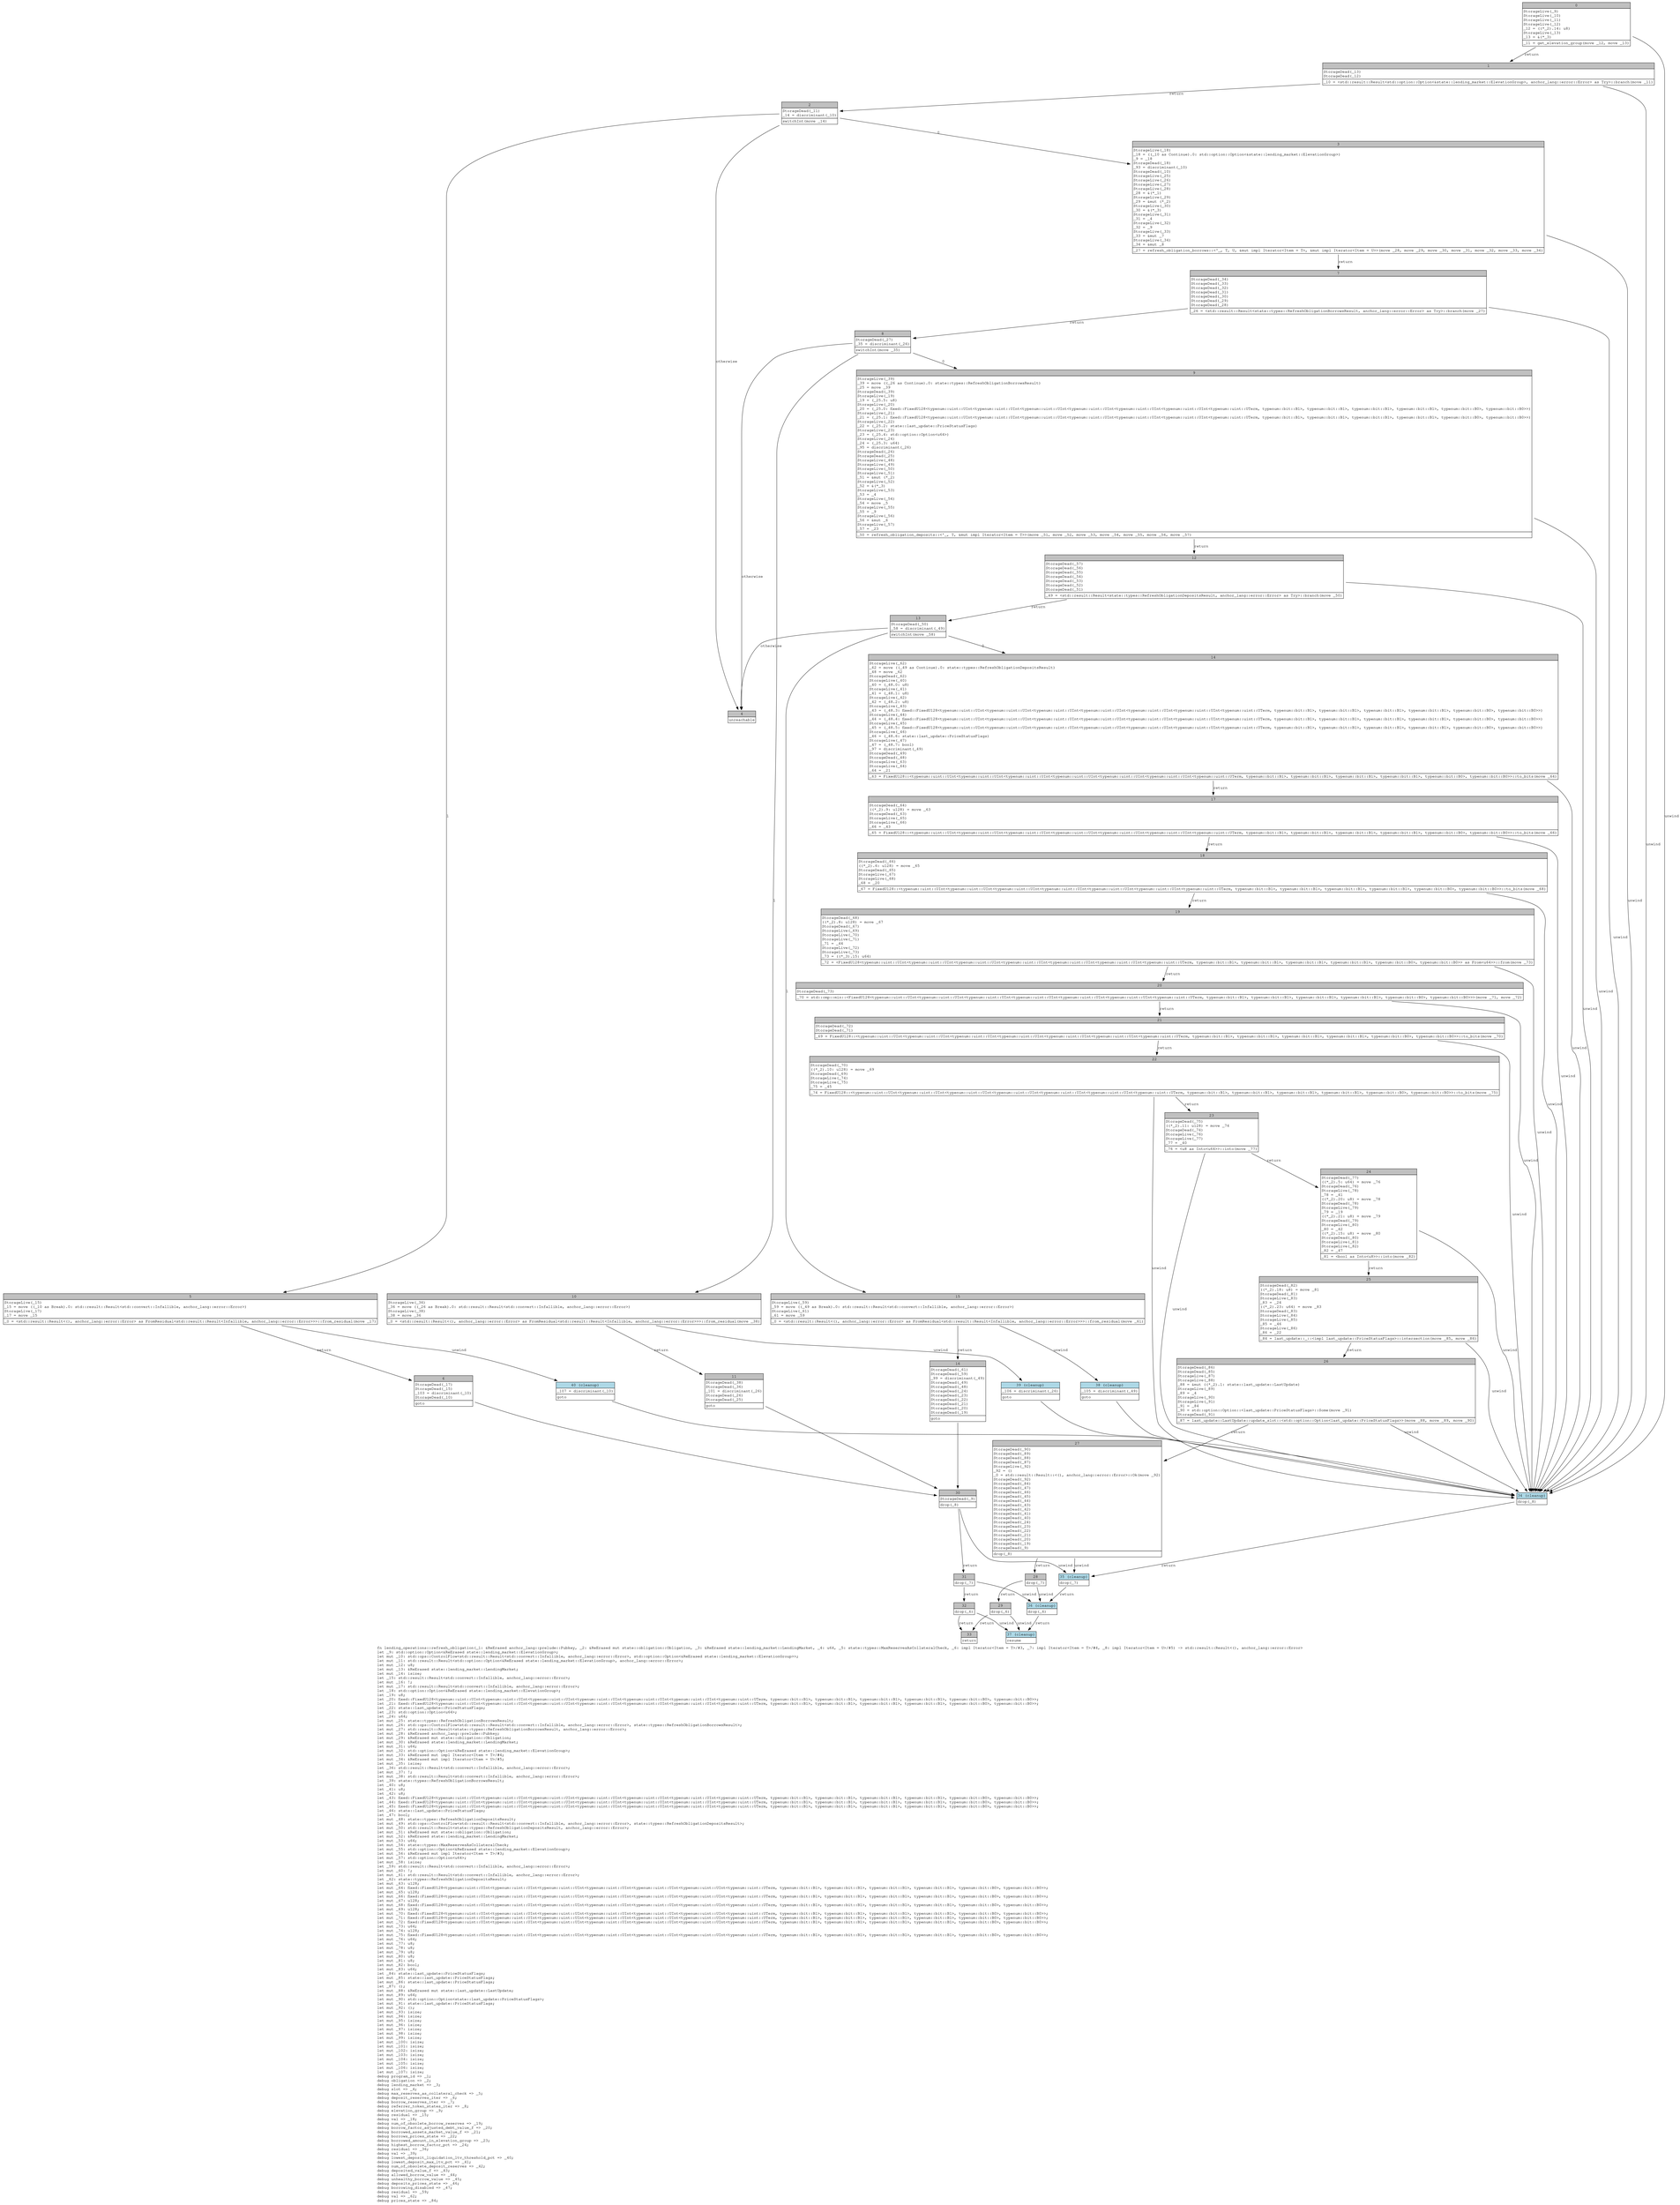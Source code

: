 digraph Mir_0_1314 {
    graph [fontname="Courier, monospace"];
    node [fontname="Courier, monospace"];
    edge [fontname="Courier, monospace"];
    label=<fn lending_operations::refresh_obligation(_1: &amp;ReErased anchor_lang::prelude::Pubkey, _2: &amp;ReErased mut state::obligation::Obligation, _3: &amp;ReErased state::lending_market::LendingMarket, _4: u64, _5: state::types::MaxReservesAsCollateralCheck, _6: impl Iterator&lt;Item = T&gt;/#3, _7: impl Iterator&lt;Item = T&gt;/#4, _8: impl Iterator&lt;Item = U&gt;/#5) -&gt; std::result::Result&lt;(), anchor_lang::error::Error&gt;<br align="left"/>let _9: std::option::Option&lt;&amp;ReErased state::lending_market::ElevationGroup&gt;;<br align="left"/>let mut _10: std::ops::ControlFlow&lt;std::result::Result&lt;std::convert::Infallible, anchor_lang::error::Error&gt;, std::option::Option&lt;&amp;ReErased state::lending_market::ElevationGroup&gt;&gt;;<br align="left"/>let mut _11: std::result::Result&lt;std::option::Option&lt;&amp;ReErased state::lending_market::ElevationGroup&gt;, anchor_lang::error::Error&gt;;<br align="left"/>let mut _12: u8;<br align="left"/>let mut _13: &amp;ReErased state::lending_market::LendingMarket;<br align="left"/>let mut _14: isize;<br align="left"/>let _15: std::result::Result&lt;std::convert::Infallible, anchor_lang::error::Error&gt;;<br align="left"/>let mut _16: !;<br align="left"/>let mut _17: std::result::Result&lt;std::convert::Infallible, anchor_lang::error::Error&gt;;<br align="left"/>let _18: std::option::Option&lt;&amp;ReErased state::lending_market::ElevationGroup&gt;;<br align="left"/>let _19: u8;<br align="left"/>let _20: fixed::FixedU128&lt;typenum::uint::UInt&lt;typenum::uint::UInt&lt;typenum::uint::UInt&lt;typenum::uint::UInt&lt;typenum::uint::UInt&lt;typenum::uint::UInt&lt;typenum::uint::UTerm, typenum::bit::B1&gt;, typenum::bit::B1&gt;, typenum::bit::B1&gt;, typenum::bit::B1&gt;, typenum::bit::B0&gt;, typenum::bit::B0&gt;&gt;;<br align="left"/>let _21: fixed::FixedU128&lt;typenum::uint::UInt&lt;typenum::uint::UInt&lt;typenum::uint::UInt&lt;typenum::uint::UInt&lt;typenum::uint::UInt&lt;typenum::uint::UInt&lt;typenum::uint::UTerm, typenum::bit::B1&gt;, typenum::bit::B1&gt;, typenum::bit::B1&gt;, typenum::bit::B1&gt;, typenum::bit::B0&gt;, typenum::bit::B0&gt;&gt;;<br align="left"/>let _22: state::last_update::PriceStatusFlags;<br align="left"/>let _23: std::option::Option&lt;u64&gt;;<br align="left"/>let _24: u64;<br align="left"/>let mut _25: state::types::RefreshObligationBorrowsResult;<br align="left"/>let mut _26: std::ops::ControlFlow&lt;std::result::Result&lt;std::convert::Infallible, anchor_lang::error::Error&gt;, state::types::RefreshObligationBorrowsResult&gt;;<br align="left"/>let mut _27: std::result::Result&lt;state::types::RefreshObligationBorrowsResult, anchor_lang::error::Error&gt;;<br align="left"/>let mut _28: &amp;ReErased anchor_lang::prelude::Pubkey;<br align="left"/>let mut _29: &amp;ReErased mut state::obligation::Obligation;<br align="left"/>let mut _30: &amp;ReErased state::lending_market::LendingMarket;<br align="left"/>let mut _31: u64;<br align="left"/>let mut _32: std::option::Option&lt;&amp;ReErased state::lending_market::ElevationGroup&gt;;<br align="left"/>let mut _33: &amp;ReErased mut impl Iterator&lt;Item = T&gt;/#4;<br align="left"/>let mut _34: &amp;ReErased mut impl Iterator&lt;Item = U&gt;/#5;<br align="left"/>let mut _35: isize;<br align="left"/>let _36: std::result::Result&lt;std::convert::Infallible, anchor_lang::error::Error&gt;;<br align="left"/>let mut _37: !;<br align="left"/>let mut _38: std::result::Result&lt;std::convert::Infallible, anchor_lang::error::Error&gt;;<br align="left"/>let _39: state::types::RefreshObligationBorrowsResult;<br align="left"/>let _40: u8;<br align="left"/>let _41: u8;<br align="left"/>let _42: u8;<br align="left"/>let _43: fixed::FixedU128&lt;typenum::uint::UInt&lt;typenum::uint::UInt&lt;typenum::uint::UInt&lt;typenum::uint::UInt&lt;typenum::uint::UInt&lt;typenum::uint::UInt&lt;typenum::uint::UTerm, typenum::bit::B1&gt;, typenum::bit::B1&gt;, typenum::bit::B1&gt;, typenum::bit::B1&gt;, typenum::bit::B0&gt;, typenum::bit::B0&gt;&gt;;<br align="left"/>let _44: fixed::FixedU128&lt;typenum::uint::UInt&lt;typenum::uint::UInt&lt;typenum::uint::UInt&lt;typenum::uint::UInt&lt;typenum::uint::UInt&lt;typenum::uint::UInt&lt;typenum::uint::UTerm, typenum::bit::B1&gt;, typenum::bit::B1&gt;, typenum::bit::B1&gt;, typenum::bit::B1&gt;, typenum::bit::B0&gt;, typenum::bit::B0&gt;&gt;;<br align="left"/>let _45: fixed::FixedU128&lt;typenum::uint::UInt&lt;typenum::uint::UInt&lt;typenum::uint::UInt&lt;typenum::uint::UInt&lt;typenum::uint::UInt&lt;typenum::uint::UInt&lt;typenum::uint::UTerm, typenum::bit::B1&gt;, typenum::bit::B1&gt;, typenum::bit::B1&gt;, typenum::bit::B1&gt;, typenum::bit::B0&gt;, typenum::bit::B0&gt;&gt;;<br align="left"/>let _46: state::last_update::PriceStatusFlags;<br align="left"/>let _47: bool;<br align="left"/>let mut _48: state::types::RefreshObligationDepositsResult;<br align="left"/>let mut _49: std::ops::ControlFlow&lt;std::result::Result&lt;std::convert::Infallible, anchor_lang::error::Error&gt;, state::types::RefreshObligationDepositsResult&gt;;<br align="left"/>let mut _50: std::result::Result&lt;state::types::RefreshObligationDepositsResult, anchor_lang::error::Error&gt;;<br align="left"/>let mut _51: &amp;ReErased mut state::obligation::Obligation;<br align="left"/>let mut _52: &amp;ReErased state::lending_market::LendingMarket;<br align="left"/>let mut _53: u64;<br align="left"/>let mut _54: state::types::MaxReservesAsCollateralCheck;<br align="left"/>let mut _55: std::option::Option&lt;&amp;ReErased state::lending_market::ElevationGroup&gt;;<br align="left"/>let mut _56: &amp;ReErased mut impl Iterator&lt;Item = T&gt;/#3;<br align="left"/>let mut _57: std::option::Option&lt;u64&gt;;<br align="left"/>let mut _58: isize;<br align="left"/>let _59: std::result::Result&lt;std::convert::Infallible, anchor_lang::error::Error&gt;;<br align="left"/>let mut _60: !;<br align="left"/>let mut _61: std::result::Result&lt;std::convert::Infallible, anchor_lang::error::Error&gt;;<br align="left"/>let _62: state::types::RefreshObligationDepositsResult;<br align="left"/>let mut _63: u128;<br align="left"/>let mut _64: fixed::FixedU128&lt;typenum::uint::UInt&lt;typenum::uint::UInt&lt;typenum::uint::UInt&lt;typenum::uint::UInt&lt;typenum::uint::UInt&lt;typenum::uint::UInt&lt;typenum::uint::UTerm, typenum::bit::B1&gt;, typenum::bit::B1&gt;, typenum::bit::B1&gt;, typenum::bit::B1&gt;, typenum::bit::B0&gt;, typenum::bit::B0&gt;&gt;;<br align="left"/>let mut _65: u128;<br align="left"/>let mut _66: fixed::FixedU128&lt;typenum::uint::UInt&lt;typenum::uint::UInt&lt;typenum::uint::UInt&lt;typenum::uint::UInt&lt;typenum::uint::UInt&lt;typenum::uint::UInt&lt;typenum::uint::UTerm, typenum::bit::B1&gt;, typenum::bit::B1&gt;, typenum::bit::B1&gt;, typenum::bit::B1&gt;, typenum::bit::B0&gt;, typenum::bit::B0&gt;&gt;;<br align="left"/>let mut _67: u128;<br align="left"/>let mut _68: fixed::FixedU128&lt;typenum::uint::UInt&lt;typenum::uint::UInt&lt;typenum::uint::UInt&lt;typenum::uint::UInt&lt;typenum::uint::UInt&lt;typenum::uint::UInt&lt;typenum::uint::UTerm, typenum::bit::B1&gt;, typenum::bit::B1&gt;, typenum::bit::B1&gt;, typenum::bit::B1&gt;, typenum::bit::B0&gt;, typenum::bit::B0&gt;&gt;;<br align="left"/>let mut _69: u128;<br align="left"/>let mut _70: fixed::FixedU128&lt;typenum::uint::UInt&lt;typenum::uint::UInt&lt;typenum::uint::UInt&lt;typenum::uint::UInt&lt;typenum::uint::UInt&lt;typenum::uint::UInt&lt;typenum::uint::UTerm, typenum::bit::B1&gt;, typenum::bit::B1&gt;, typenum::bit::B1&gt;, typenum::bit::B1&gt;, typenum::bit::B0&gt;, typenum::bit::B0&gt;&gt;;<br align="left"/>let mut _71: fixed::FixedU128&lt;typenum::uint::UInt&lt;typenum::uint::UInt&lt;typenum::uint::UInt&lt;typenum::uint::UInt&lt;typenum::uint::UInt&lt;typenum::uint::UInt&lt;typenum::uint::UTerm, typenum::bit::B1&gt;, typenum::bit::B1&gt;, typenum::bit::B1&gt;, typenum::bit::B1&gt;, typenum::bit::B0&gt;, typenum::bit::B0&gt;&gt;;<br align="left"/>let mut _72: fixed::FixedU128&lt;typenum::uint::UInt&lt;typenum::uint::UInt&lt;typenum::uint::UInt&lt;typenum::uint::UInt&lt;typenum::uint::UInt&lt;typenum::uint::UInt&lt;typenum::uint::UTerm, typenum::bit::B1&gt;, typenum::bit::B1&gt;, typenum::bit::B1&gt;, typenum::bit::B1&gt;, typenum::bit::B0&gt;, typenum::bit::B0&gt;&gt;;<br align="left"/>let mut _73: u64;<br align="left"/>let mut _74: u128;<br align="left"/>let mut _75: fixed::FixedU128&lt;typenum::uint::UInt&lt;typenum::uint::UInt&lt;typenum::uint::UInt&lt;typenum::uint::UInt&lt;typenum::uint::UInt&lt;typenum::uint::UInt&lt;typenum::uint::UTerm, typenum::bit::B1&gt;, typenum::bit::B1&gt;, typenum::bit::B1&gt;, typenum::bit::B1&gt;, typenum::bit::B0&gt;, typenum::bit::B0&gt;&gt;;<br align="left"/>let mut _76: u64;<br align="left"/>let mut _77: u8;<br align="left"/>let mut _78: u8;<br align="left"/>let mut _79: u8;<br align="left"/>let mut _80: u8;<br align="left"/>let mut _81: u8;<br align="left"/>let mut _82: bool;<br align="left"/>let mut _83: u64;<br align="left"/>let _84: state::last_update::PriceStatusFlags;<br align="left"/>let mut _85: state::last_update::PriceStatusFlags;<br align="left"/>let mut _86: state::last_update::PriceStatusFlags;<br align="left"/>let _87: ();<br align="left"/>let mut _88: &amp;ReErased mut state::last_update::LastUpdate;<br align="left"/>let mut _89: u64;<br align="left"/>let mut _90: std::option::Option&lt;state::last_update::PriceStatusFlags&gt;;<br align="left"/>let mut _91: state::last_update::PriceStatusFlags;<br align="left"/>let mut _92: ();<br align="left"/>let mut _93: isize;<br align="left"/>let mut _94: isize;<br align="left"/>let mut _95: isize;<br align="left"/>let mut _96: isize;<br align="left"/>let mut _97: isize;<br align="left"/>let mut _98: isize;<br align="left"/>let mut _99: isize;<br align="left"/>let mut _100: isize;<br align="left"/>let mut _101: isize;<br align="left"/>let mut _102: isize;<br align="left"/>let mut _103: isize;<br align="left"/>let mut _104: isize;<br align="left"/>let mut _105: isize;<br align="left"/>let mut _106: isize;<br align="left"/>let mut _107: isize;<br align="left"/>debug program_id =&gt; _1;<br align="left"/>debug obligation =&gt; _2;<br align="left"/>debug lending_market =&gt; _3;<br align="left"/>debug slot =&gt; _4;<br align="left"/>debug max_reserves_as_collateral_check =&gt; _5;<br align="left"/>debug deposit_reserves_iter =&gt; _6;<br align="left"/>debug borrow_reserves_iter =&gt; _7;<br align="left"/>debug referrer_token_states_iter =&gt; _8;<br align="left"/>debug elevation_group =&gt; _9;<br align="left"/>debug residual =&gt; _15;<br align="left"/>debug val =&gt; _18;<br align="left"/>debug num_of_obsolete_borrow_reserves =&gt; _19;<br align="left"/>debug borrow_factor_adjusted_debt_value_f =&gt; _20;<br align="left"/>debug borrowed_assets_market_value_f =&gt; _21;<br align="left"/>debug borrows_prices_state =&gt; _22;<br align="left"/>debug borrowed_amount_in_elevation_group =&gt; _23;<br align="left"/>debug highest_borrow_factor_pct =&gt; _24;<br align="left"/>debug residual =&gt; _36;<br align="left"/>debug val =&gt; _39;<br align="left"/>debug lowest_deposit_liquidation_ltv_threshold_pct =&gt; _40;<br align="left"/>debug lowest_deposit_max_ltv_pct =&gt; _41;<br align="left"/>debug num_of_obsolete_deposit_reserves =&gt; _42;<br align="left"/>debug deposited_value_f =&gt; _43;<br align="left"/>debug allowed_borrow_value =&gt; _44;<br align="left"/>debug unhealthy_borrow_value =&gt; _45;<br align="left"/>debug deposits_prices_state =&gt; _46;<br align="left"/>debug borrowing_disabled =&gt; _47;<br align="left"/>debug residual =&gt; _59;<br align="left"/>debug val =&gt; _62;<br align="left"/>debug prices_state =&gt; _84;<br align="left"/>>;
    bb0__0_1314 [shape="none", label=<<table border="0" cellborder="1" cellspacing="0"><tr><td bgcolor="gray" align="center" colspan="1">0</td></tr><tr><td align="left" balign="left">StorageLive(_9)<br/>StorageLive(_10)<br/>StorageLive(_11)<br/>StorageLive(_12)<br/>_12 = ((*_2).14: u8)<br/>StorageLive(_13)<br/>_13 = &amp;(*_3)<br/></td></tr><tr><td align="left">_11 = get_elevation_group(move _12, move _13)</td></tr></table>>];
    bb1__0_1314 [shape="none", label=<<table border="0" cellborder="1" cellspacing="0"><tr><td bgcolor="gray" align="center" colspan="1">1</td></tr><tr><td align="left" balign="left">StorageDead(_13)<br/>StorageDead(_12)<br/></td></tr><tr><td align="left">_10 = &lt;std::result::Result&lt;std::option::Option&lt;&amp;state::lending_market::ElevationGroup&gt;, anchor_lang::error::Error&gt; as Try&gt;::branch(move _11)</td></tr></table>>];
    bb2__0_1314 [shape="none", label=<<table border="0" cellborder="1" cellspacing="0"><tr><td bgcolor="gray" align="center" colspan="1">2</td></tr><tr><td align="left" balign="left">StorageDead(_11)<br/>_14 = discriminant(_10)<br/></td></tr><tr><td align="left">switchInt(move _14)</td></tr></table>>];
    bb3__0_1314 [shape="none", label=<<table border="0" cellborder="1" cellspacing="0"><tr><td bgcolor="gray" align="center" colspan="1">3</td></tr><tr><td align="left" balign="left">StorageLive(_18)<br/>_18 = ((_10 as Continue).0: std::option::Option&lt;&amp;state::lending_market::ElevationGroup&gt;)<br/>_9 = _18<br/>StorageDead(_18)<br/>_93 = discriminant(_10)<br/>StorageDead(_10)<br/>StorageLive(_25)<br/>StorageLive(_26)<br/>StorageLive(_27)<br/>StorageLive(_28)<br/>_28 = &amp;(*_1)<br/>StorageLive(_29)<br/>_29 = &amp;mut (*_2)<br/>StorageLive(_30)<br/>_30 = &amp;(*_3)<br/>StorageLive(_31)<br/>_31 = _4<br/>StorageLive(_32)<br/>_32 = _9<br/>StorageLive(_33)<br/>_33 = &amp;mut _7<br/>StorageLive(_34)<br/>_34 = &amp;mut _8<br/></td></tr><tr><td align="left">_27 = refresh_obligation_borrows::&lt;'_, T, U, &amp;mut impl Iterator&lt;Item = T&gt;, &amp;mut impl Iterator&lt;Item = U&gt;&gt;(move _28, move _29, move _30, move _31, move _32, move _33, move _34)</td></tr></table>>];
    bb4__0_1314 [shape="none", label=<<table border="0" cellborder="1" cellspacing="0"><tr><td bgcolor="gray" align="center" colspan="1">4</td></tr><tr><td align="left">unreachable</td></tr></table>>];
    bb5__0_1314 [shape="none", label=<<table border="0" cellborder="1" cellspacing="0"><tr><td bgcolor="gray" align="center" colspan="1">5</td></tr><tr><td align="left" balign="left">StorageLive(_15)<br/>_15 = move ((_10 as Break).0: std::result::Result&lt;std::convert::Infallible, anchor_lang::error::Error&gt;)<br/>StorageLive(_17)<br/>_17 = move _15<br/></td></tr><tr><td align="left">_0 = &lt;std::result::Result&lt;(), anchor_lang::error::Error&gt; as FromResidual&lt;std::result::Result&lt;Infallible, anchor_lang::error::Error&gt;&gt;&gt;::from_residual(move _17)</td></tr></table>>];
    bb6__0_1314 [shape="none", label=<<table border="0" cellborder="1" cellspacing="0"><tr><td bgcolor="gray" align="center" colspan="1">6</td></tr><tr><td align="left" balign="left">StorageDead(_17)<br/>StorageDead(_15)<br/>_103 = discriminant(_10)<br/>StorageDead(_10)<br/></td></tr><tr><td align="left">goto</td></tr></table>>];
    bb7__0_1314 [shape="none", label=<<table border="0" cellborder="1" cellspacing="0"><tr><td bgcolor="gray" align="center" colspan="1">7</td></tr><tr><td align="left" balign="left">StorageDead(_34)<br/>StorageDead(_33)<br/>StorageDead(_32)<br/>StorageDead(_31)<br/>StorageDead(_30)<br/>StorageDead(_29)<br/>StorageDead(_28)<br/></td></tr><tr><td align="left">_26 = &lt;std::result::Result&lt;state::types::RefreshObligationBorrowsResult, anchor_lang::error::Error&gt; as Try&gt;::branch(move _27)</td></tr></table>>];
    bb8__0_1314 [shape="none", label=<<table border="0" cellborder="1" cellspacing="0"><tr><td bgcolor="gray" align="center" colspan="1">8</td></tr><tr><td align="left" balign="left">StorageDead(_27)<br/>_35 = discriminant(_26)<br/></td></tr><tr><td align="left">switchInt(move _35)</td></tr></table>>];
    bb9__0_1314 [shape="none", label=<<table border="0" cellborder="1" cellspacing="0"><tr><td bgcolor="gray" align="center" colspan="1">9</td></tr><tr><td align="left" balign="left">StorageLive(_39)<br/>_39 = move ((_26 as Continue).0: state::types::RefreshObligationBorrowsResult)<br/>_25 = move _39<br/>StorageDead(_39)<br/>StorageLive(_19)<br/>_19 = (_25.5: u8)<br/>StorageLive(_20)<br/>_20 = (_25.0: fixed::FixedU128&lt;typenum::uint::UInt&lt;typenum::uint::UInt&lt;typenum::uint::UInt&lt;typenum::uint::UInt&lt;typenum::uint::UInt&lt;typenum::uint::UInt&lt;typenum::uint::UTerm, typenum::bit::B1&gt;, typenum::bit::B1&gt;, typenum::bit::B1&gt;, typenum::bit::B1&gt;, typenum::bit::B0&gt;, typenum::bit::B0&gt;&gt;)<br/>StorageLive(_21)<br/>_21 = (_25.1: fixed::FixedU128&lt;typenum::uint::UInt&lt;typenum::uint::UInt&lt;typenum::uint::UInt&lt;typenum::uint::UInt&lt;typenum::uint::UInt&lt;typenum::uint::UInt&lt;typenum::uint::UTerm, typenum::bit::B1&gt;, typenum::bit::B1&gt;, typenum::bit::B1&gt;, typenum::bit::B1&gt;, typenum::bit::B0&gt;, typenum::bit::B0&gt;&gt;)<br/>StorageLive(_22)<br/>_22 = (_25.2: state::last_update::PriceStatusFlags)<br/>StorageLive(_23)<br/>_23 = (_25.4: std::option::Option&lt;u64&gt;)<br/>StorageLive(_24)<br/>_24 = (_25.3: u64)<br/>_95 = discriminant(_26)<br/>StorageDead(_26)<br/>StorageDead(_25)<br/>StorageLive(_48)<br/>StorageLive(_49)<br/>StorageLive(_50)<br/>StorageLive(_51)<br/>_51 = &amp;mut (*_2)<br/>StorageLive(_52)<br/>_52 = &amp;(*_3)<br/>StorageLive(_53)<br/>_53 = _4<br/>StorageLive(_54)<br/>_54 = move _5<br/>StorageLive(_55)<br/>_55 = _9<br/>StorageLive(_56)<br/>_56 = &amp;mut _6<br/>StorageLive(_57)<br/>_57 = _23<br/></td></tr><tr><td align="left">_50 = refresh_obligation_deposits::&lt;'_, T, &amp;mut impl Iterator&lt;Item = T&gt;&gt;(move _51, move _52, move _53, move _54, move _55, move _56, move _57)</td></tr></table>>];
    bb10__0_1314 [shape="none", label=<<table border="0" cellborder="1" cellspacing="0"><tr><td bgcolor="gray" align="center" colspan="1">10</td></tr><tr><td align="left" balign="left">StorageLive(_36)<br/>_36 = move ((_26 as Break).0: std::result::Result&lt;std::convert::Infallible, anchor_lang::error::Error&gt;)<br/>StorageLive(_38)<br/>_38 = move _36<br/></td></tr><tr><td align="left">_0 = &lt;std::result::Result&lt;(), anchor_lang::error::Error&gt; as FromResidual&lt;std::result::Result&lt;Infallible, anchor_lang::error::Error&gt;&gt;&gt;::from_residual(move _38)</td></tr></table>>];
    bb11__0_1314 [shape="none", label=<<table border="0" cellborder="1" cellspacing="0"><tr><td bgcolor="gray" align="center" colspan="1">11</td></tr><tr><td align="left" balign="left">StorageDead(_38)<br/>StorageDead(_36)<br/>_101 = discriminant(_26)<br/>StorageDead(_26)<br/>StorageDead(_25)<br/></td></tr><tr><td align="left">goto</td></tr></table>>];
    bb12__0_1314 [shape="none", label=<<table border="0" cellborder="1" cellspacing="0"><tr><td bgcolor="gray" align="center" colspan="1">12</td></tr><tr><td align="left" balign="left">StorageDead(_57)<br/>StorageDead(_56)<br/>StorageDead(_55)<br/>StorageDead(_54)<br/>StorageDead(_53)<br/>StorageDead(_52)<br/>StorageDead(_51)<br/></td></tr><tr><td align="left">_49 = &lt;std::result::Result&lt;state::types::RefreshObligationDepositsResult, anchor_lang::error::Error&gt; as Try&gt;::branch(move _50)</td></tr></table>>];
    bb13__0_1314 [shape="none", label=<<table border="0" cellborder="1" cellspacing="0"><tr><td bgcolor="gray" align="center" colspan="1">13</td></tr><tr><td align="left" balign="left">StorageDead(_50)<br/>_58 = discriminant(_49)<br/></td></tr><tr><td align="left">switchInt(move _58)</td></tr></table>>];
    bb14__0_1314 [shape="none", label=<<table border="0" cellborder="1" cellspacing="0"><tr><td bgcolor="gray" align="center" colspan="1">14</td></tr><tr><td align="left" balign="left">StorageLive(_62)<br/>_62 = move ((_49 as Continue).0: state::types::RefreshObligationDepositsResult)<br/>_48 = move _62<br/>StorageDead(_62)<br/>StorageLive(_40)<br/>_40 = (_48.0: u8)<br/>StorageLive(_41)<br/>_41 = (_48.1: u8)<br/>StorageLive(_42)<br/>_42 = (_48.2: u8)<br/>StorageLive(_43)<br/>_43 = (_48.3: fixed::FixedU128&lt;typenum::uint::UInt&lt;typenum::uint::UInt&lt;typenum::uint::UInt&lt;typenum::uint::UInt&lt;typenum::uint::UInt&lt;typenum::uint::UInt&lt;typenum::uint::UTerm, typenum::bit::B1&gt;, typenum::bit::B1&gt;, typenum::bit::B1&gt;, typenum::bit::B1&gt;, typenum::bit::B0&gt;, typenum::bit::B0&gt;&gt;)<br/>StorageLive(_44)<br/>_44 = (_48.4: fixed::FixedU128&lt;typenum::uint::UInt&lt;typenum::uint::UInt&lt;typenum::uint::UInt&lt;typenum::uint::UInt&lt;typenum::uint::UInt&lt;typenum::uint::UInt&lt;typenum::uint::UTerm, typenum::bit::B1&gt;, typenum::bit::B1&gt;, typenum::bit::B1&gt;, typenum::bit::B1&gt;, typenum::bit::B0&gt;, typenum::bit::B0&gt;&gt;)<br/>StorageLive(_45)<br/>_45 = (_48.5: fixed::FixedU128&lt;typenum::uint::UInt&lt;typenum::uint::UInt&lt;typenum::uint::UInt&lt;typenum::uint::UInt&lt;typenum::uint::UInt&lt;typenum::uint::UInt&lt;typenum::uint::UTerm, typenum::bit::B1&gt;, typenum::bit::B1&gt;, typenum::bit::B1&gt;, typenum::bit::B1&gt;, typenum::bit::B0&gt;, typenum::bit::B0&gt;&gt;)<br/>StorageLive(_46)<br/>_46 = (_48.6: state::last_update::PriceStatusFlags)<br/>StorageLive(_47)<br/>_47 = (_48.7: bool)<br/>_97 = discriminant(_49)<br/>StorageDead(_49)<br/>StorageDead(_48)<br/>StorageLive(_63)<br/>StorageLive(_64)<br/>_64 = _21<br/></td></tr><tr><td align="left">_63 = FixedU128::&lt;typenum::uint::UInt&lt;typenum::uint::UInt&lt;typenum::uint::UInt&lt;typenum::uint::UInt&lt;typenum::uint::UInt&lt;typenum::uint::UInt&lt;typenum::uint::UTerm, typenum::bit::B1&gt;, typenum::bit::B1&gt;, typenum::bit::B1&gt;, typenum::bit::B1&gt;, typenum::bit::B0&gt;, typenum::bit::B0&gt;&gt;::to_bits(move _64)</td></tr></table>>];
    bb15__0_1314 [shape="none", label=<<table border="0" cellborder="1" cellspacing="0"><tr><td bgcolor="gray" align="center" colspan="1">15</td></tr><tr><td align="left" balign="left">StorageLive(_59)<br/>_59 = move ((_49 as Break).0: std::result::Result&lt;std::convert::Infallible, anchor_lang::error::Error&gt;)<br/>StorageLive(_61)<br/>_61 = move _59<br/></td></tr><tr><td align="left">_0 = &lt;std::result::Result&lt;(), anchor_lang::error::Error&gt; as FromResidual&lt;std::result::Result&lt;Infallible, anchor_lang::error::Error&gt;&gt;&gt;::from_residual(move _61)</td></tr></table>>];
    bb16__0_1314 [shape="none", label=<<table border="0" cellborder="1" cellspacing="0"><tr><td bgcolor="gray" align="center" colspan="1">16</td></tr><tr><td align="left" balign="left">StorageDead(_61)<br/>StorageDead(_59)<br/>_99 = discriminant(_49)<br/>StorageDead(_49)<br/>StorageDead(_48)<br/>StorageDead(_24)<br/>StorageDead(_23)<br/>StorageDead(_22)<br/>StorageDead(_21)<br/>StorageDead(_20)<br/>StorageDead(_19)<br/></td></tr><tr><td align="left">goto</td></tr></table>>];
    bb17__0_1314 [shape="none", label=<<table border="0" cellborder="1" cellspacing="0"><tr><td bgcolor="gray" align="center" colspan="1">17</td></tr><tr><td align="left" balign="left">StorageDead(_64)<br/>((*_2).9: u128) = move _63<br/>StorageDead(_63)<br/>StorageLive(_65)<br/>StorageLive(_66)<br/>_66 = _43<br/></td></tr><tr><td align="left">_65 = FixedU128::&lt;typenum::uint::UInt&lt;typenum::uint::UInt&lt;typenum::uint::UInt&lt;typenum::uint::UInt&lt;typenum::uint::UInt&lt;typenum::uint::UInt&lt;typenum::uint::UTerm, typenum::bit::B1&gt;, typenum::bit::B1&gt;, typenum::bit::B1&gt;, typenum::bit::B1&gt;, typenum::bit::B0&gt;, typenum::bit::B0&gt;&gt;::to_bits(move _66)</td></tr></table>>];
    bb18__0_1314 [shape="none", label=<<table border="0" cellborder="1" cellspacing="0"><tr><td bgcolor="gray" align="center" colspan="1">18</td></tr><tr><td align="left" balign="left">StorageDead(_66)<br/>((*_2).6: u128) = move _65<br/>StorageDead(_65)<br/>StorageLive(_67)<br/>StorageLive(_68)<br/>_68 = _20<br/></td></tr><tr><td align="left">_67 = FixedU128::&lt;typenum::uint::UInt&lt;typenum::uint::UInt&lt;typenum::uint::UInt&lt;typenum::uint::UInt&lt;typenum::uint::UInt&lt;typenum::uint::UInt&lt;typenum::uint::UTerm, typenum::bit::B1&gt;, typenum::bit::B1&gt;, typenum::bit::B1&gt;, typenum::bit::B1&gt;, typenum::bit::B0&gt;, typenum::bit::B0&gt;&gt;::to_bits(move _68)</td></tr></table>>];
    bb19__0_1314 [shape="none", label=<<table border="0" cellborder="1" cellspacing="0"><tr><td bgcolor="gray" align="center" colspan="1">19</td></tr><tr><td align="left" balign="left">StorageDead(_68)<br/>((*_2).8: u128) = move _67<br/>StorageDead(_67)<br/>StorageLive(_69)<br/>StorageLive(_70)<br/>StorageLive(_71)<br/>_71 = _44<br/>StorageLive(_72)<br/>StorageLive(_73)<br/>_73 = ((*_3).15: u64)<br/></td></tr><tr><td align="left">_72 = &lt;FixedU128&lt;typenum::uint::UInt&lt;typenum::uint::UInt&lt;typenum::uint::UInt&lt;typenum::uint::UInt&lt;typenum::uint::UInt&lt;typenum::uint::UInt&lt;typenum::uint::UTerm, typenum::bit::B1&gt;, typenum::bit::B1&gt;, typenum::bit::B1&gt;, typenum::bit::B1&gt;, typenum::bit::B0&gt;, typenum::bit::B0&gt;&gt; as From&lt;u64&gt;&gt;::from(move _73)</td></tr></table>>];
    bb20__0_1314 [shape="none", label=<<table border="0" cellborder="1" cellspacing="0"><tr><td bgcolor="gray" align="center" colspan="1">20</td></tr><tr><td align="left" balign="left">StorageDead(_73)<br/></td></tr><tr><td align="left">_70 = std::cmp::min::&lt;FixedU128&lt;typenum::uint::UInt&lt;typenum::uint::UInt&lt;typenum::uint::UInt&lt;typenum::uint::UInt&lt;typenum::uint::UInt&lt;typenum::uint::UInt&lt;typenum::uint::UTerm, typenum::bit::B1&gt;, typenum::bit::B1&gt;, typenum::bit::B1&gt;, typenum::bit::B1&gt;, typenum::bit::B0&gt;, typenum::bit::B0&gt;&gt;&gt;(move _71, move _72)</td></tr></table>>];
    bb21__0_1314 [shape="none", label=<<table border="0" cellborder="1" cellspacing="0"><tr><td bgcolor="gray" align="center" colspan="1">21</td></tr><tr><td align="left" balign="left">StorageDead(_72)<br/>StorageDead(_71)<br/></td></tr><tr><td align="left">_69 = FixedU128::&lt;typenum::uint::UInt&lt;typenum::uint::UInt&lt;typenum::uint::UInt&lt;typenum::uint::UInt&lt;typenum::uint::UInt&lt;typenum::uint::UInt&lt;typenum::uint::UTerm, typenum::bit::B1&gt;, typenum::bit::B1&gt;, typenum::bit::B1&gt;, typenum::bit::B1&gt;, typenum::bit::B0&gt;, typenum::bit::B0&gt;&gt;::to_bits(move _70)</td></tr></table>>];
    bb22__0_1314 [shape="none", label=<<table border="0" cellborder="1" cellspacing="0"><tr><td bgcolor="gray" align="center" colspan="1">22</td></tr><tr><td align="left" balign="left">StorageDead(_70)<br/>((*_2).10: u128) = move _69<br/>StorageDead(_69)<br/>StorageLive(_74)<br/>StorageLive(_75)<br/>_75 = _45<br/></td></tr><tr><td align="left">_74 = FixedU128::&lt;typenum::uint::UInt&lt;typenum::uint::UInt&lt;typenum::uint::UInt&lt;typenum::uint::UInt&lt;typenum::uint::UInt&lt;typenum::uint::UInt&lt;typenum::uint::UTerm, typenum::bit::B1&gt;, typenum::bit::B1&gt;, typenum::bit::B1&gt;, typenum::bit::B1&gt;, typenum::bit::B0&gt;, typenum::bit::B0&gt;&gt;::to_bits(move _75)</td></tr></table>>];
    bb23__0_1314 [shape="none", label=<<table border="0" cellborder="1" cellspacing="0"><tr><td bgcolor="gray" align="center" colspan="1">23</td></tr><tr><td align="left" balign="left">StorageDead(_75)<br/>((*_2).11: u128) = move _74<br/>StorageDead(_74)<br/>StorageLive(_76)<br/>StorageLive(_77)<br/>_77 = _40<br/></td></tr><tr><td align="left">_76 = &lt;u8 as Into&lt;u64&gt;&gt;::into(move _77)</td></tr></table>>];
    bb24__0_1314 [shape="none", label=<<table border="0" cellborder="1" cellspacing="0"><tr><td bgcolor="gray" align="center" colspan="1">24</td></tr><tr><td align="left" balign="left">StorageDead(_77)<br/>((*_2).5: u64) = move _76<br/>StorageDead(_76)<br/>StorageLive(_78)<br/>_78 = _41<br/>((*_2).20: u8) = move _78<br/>StorageDead(_78)<br/>StorageLive(_79)<br/>_79 = _19<br/>((*_2).21: u8) = move _79<br/>StorageDead(_79)<br/>StorageLive(_80)<br/>_80 = _42<br/>((*_2).15: u8) = move _80<br/>StorageDead(_80)<br/>StorageLive(_81)<br/>StorageLive(_82)<br/>_82 = _47<br/></td></tr><tr><td align="left">_81 = &lt;bool as Into&lt;u8&gt;&gt;::into(move _82)</td></tr></table>>];
    bb25__0_1314 [shape="none", label=<<table border="0" cellborder="1" cellspacing="0"><tr><td bgcolor="gray" align="center" colspan="1">25</td></tr><tr><td align="left" balign="left">StorageDead(_82)<br/>((*_2).18: u8) = move _81<br/>StorageDead(_81)<br/>StorageLive(_83)<br/>_83 = _24<br/>((*_2).23: u64) = move _83<br/>StorageDead(_83)<br/>StorageLive(_84)<br/>StorageLive(_85)<br/>_85 = _46<br/>StorageLive(_86)<br/>_86 = _22<br/></td></tr><tr><td align="left">_84 = last_update::_::&lt;impl last_update::PriceStatusFlags&gt;::intersection(move _85, move _86)</td></tr></table>>];
    bb26__0_1314 [shape="none", label=<<table border="0" cellborder="1" cellspacing="0"><tr><td bgcolor="gray" align="center" colspan="1">26</td></tr><tr><td align="left" balign="left">StorageDead(_86)<br/>StorageDead(_85)<br/>StorageLive(_87)<br/>StorageLive(_88)<br/>_88 = &amp;mut ((*_2).1: state::last_update::LastUpdate)<br/>StorageLive(_89)<br/>_89 = _4<br/>StorageLive(_90)<br/>StorageLive(_91)<br/>_91 = _84<br/>_90 = std::option::Option::&lt;last_update::PriceStatusFlags&gt;::Some(move _91)<br/>StorageDead(_91)<br/></td></tr><tr><td align="left">_87 = last_update::LastUpdate::update_slot::&lt;std::option::Option&lt;last_update::PriceStatusFlags&gt;&gt;(move _88, move _89, move _90)</td></tr></table>>];
    bb27__0_1314 [shape="none", label=<<table border="0" cellborder="1" cellspacing="0"><tr><td bgcolor="gray" align="center" colspan="1">27</td></tr><tr><td align="left" balign="left">StorageDead(_90)<br/>StorageDead(_89)<br/>StorageDead(_88)<br/>StorageDead(_87)<br/>StorageLive(_92)<br/>_92 = ()<br/>_0 = std::result::Result::&lt;(), anchor_lang::error::Error&gt;::Ok(move _92)<br/>StorageDead(_92)<br/>StorageDead(_84)<br/>StorageDead(_47)<br/>StorageDead(_46)<br/>StorageDead(_45)<br/>StorageDead(_44)<br/>StorageDead(_43)<br/>StorageDead(_42)<br/>StorageDead(_41)<br/>StorageDead(_40)<br/>StorageDead(_24)<br/>StorageDead(_23)<br/>StorageDead(_22)<br/>StorageDead(_21)<br/>StorageDead(_20)<br/>StorageDead(_19)<br/>StorageDead(_9)<br/></td></tr><tr><td align="left">drop(_8)</td></tr></table>>];
    bb28__0_1314 [shape="none", label=<<table border="0" cellborder="1" cellspacing="0"><tr><td bgcolor="gray" align="center" colspan="1">28</td></tr><tr><td align="left">drop(_7)</td></tr></table>>];
    bb29__0_1314 [shape="none", label=<<table border="0" cellborder="1" cellspacing="0"><tr><td bgcolor="gray" align="center" colspan="1">29</td></tr><tr><td align="left">drop(_6)</td></tr></table>>];
    bb30__0_1314 [shape="none", label=<<table border="0" cellborder="1" cellspacing="0"><tr><td bgcolor="gray" align="center" colspan="1">30</td></tr><tr><td align="left" balign="left">StorageDead(_9)<br/></td></tr><tr><td align="left">drop(_8)</td></tr></table>>];
    bb31__0_1314 [shape="none", label=<<table border="0" cellborder="1" cellspacing="0"><tr><td bgcolor="gray" align="center" colspan="1">31</td></tr><tr><td align="left">drop(_7)</td></tr></table>>];
    bb32__0_1314 [shape="none", label=<<table border="0" cellborder="1" cellspacing="0"><tr><td bgcolor="gray" align="center" colspan="1">32</td></tr><tr><td align="left">drop(_6)</td></tr></table>>];
    bb33__0_1314 [shape="none", label=<<table border="0" cellborder="1" cellspacing="0"><tr><td bgcolor="gray" align="center" colspan="1">33</td></tr><tr><td align="left">return</td></tr></table>>];
    bb34__0_1314 [shape="none", label=<<table border="0" cellborder="1" cellspacing="0"><tr><td bgcolor="lightblue" align="center" colspan="1">34 (cleanup)</td></tr><tr><td align="left">drop(_8)</td></tr></table>>];
    bb35__0_1314 [shape="none", label=<<table border="0" cellborder="1" cellspacing="0"><tr><td bgcolor="lightblue" align="center" colspan="1">35 (cleanup)</td></tr><tr><td align="left">drop(_7)</td></tr></table>>];
    bb36__0_1314 [shape="none", label=<<table border="0" cellborder="1" cellspacing="0"><tr><td bgcolor="lightblue" align="center" colspan="1">36 (cleanup)</td></tr><tr><td align="left">drop(_6)</td></tr></table>>];
    bb37__0_1314 [shape="none", label=<<table border="0" cellborder="1" cellspacing="0"><tr><td bgcolor="lightblue" align="center" colspan="1">37 (cleanup)</td></tr><tr><td align="left">resume</td></tr></table>>];
    bb38__0_1314 [shape="none", label=<<table border="0" cellborder="1" cellspacing="0"><tr><td bgcolor="lightblue" align="center" colspan="1">38 (cleanup)</td></tr><tr><td align="left" balign="left">_105 = discriminant(_49)<br/></td></tr><tr><td align="left">goto</td></tr></table>>];
    bb39__0_1314 [shape="none", label=<<table border="0" cellborder="1" cellspacing="0"><tr><td bgcolor="lightblue" align="center" colspan="1">39 (cleanup)</td></tr><tr><td align="left" balign="left">_106 = discriminant(_26)<br/></td></tr><tr><td align="left">goto</td></tr></table>>];
    bb40__0_1314 [shape="none", label=<<table border="0" cellborder="1" cellspacing="0"><tr><td bgcolor="lightblue" align="center" colspan="1">40 (cleanup)</td></tr><tr><td align="left" balign="left">_107 = discriminant(_10)<br/></td></tr><tr><td align="left">goto</td></tr></table>>];
    bb0__0_1314 -> bb1__0_1314 [label="return"];
    bb0__0_1314 -> bb34__0_1314 [label="unwind"];
    bb1__0_1314 -> bb2__0_1314 [label="return"];
    bb1__0_1314 -> bb34__0_1314 [label="unwind"];
    bb2__0_1314 -> bb3__0_1314 [label="0"];
    bb2__0_1314 -> bb5__0_1314 [label="1"];
    bb2__0_1314 -> bb4__0_1314 [label="otherwise"];
    bb3__0_1314 -> bb7__0_1314 [label="return"];
    bb3__0_1314 -> bb34__0_1314 [label="unwind"];
    bb5__0_1314 -> bb6__0_1314 [label="return"];
    bb5__0_1314 -> bb40__0_1314 [label="unwind"];
    bb6__0_1314 -> bb30__0_1314 [label=""];
    bb7__0_1314 -> bb8__0_1314 [label="return"];
    bb7__0_1314 -> bb34__0_1314 [label="unwind"];
    bb8__0_1314 -> bb9__0_1314 [label="0"];
    bb8__0_1314 -> bb10__0_1314 [label="1"];
    bb8__0_1314 -> bb4__0_1314 [label="otherwise"];
    bb9__0_1314 -> bb12__0_1314 [label="return"];
    bb9__0_1314 -> bb34__0_1314 [label="unwind"];
    bb10__0_1314 -> bb11__0_1314 [label="return"];
    bb10__0_1314 -> bb39__0_1314 [label="unwind"];
    bb11__0_1314 -> bb30__0_1314 [label=""];
    bb12__0_1314 -> bb13__0_1314 [label="return"];
    bb12__0_1314 -> bb34__0_1314 [label="unwind"];
    bb13__0_1314 -> bb14__0_1314 [label="0"];
    bb13__0_1314 -> bb15__0_1314 [label="1"];
    bb13__0_1314 -> bb4__0_1314 [label="otherwise"];
    bb14__0_1314 -> bb17__0_1314 [label="return"];
    bb14__0_1314 -> bb34__0_1314 [label="unwind"];
    bb15__0_1314 -> bb16__0_1314 [label="return"];
    bb15__0_1314 -> bb38__0_1314 [label="unwind"];
    bb16__0_1314 -> bb30__0_1314 [label=""];
    bb17__0_1314 -> bb18__0_1314 [label="return"];
    bb17__0_1314 -> bb34__0_1314 [label="unwind"];
    bb18__0_1314 -> bb19__0_1314 [label="return"];
    bb18__0_1314 -> bb34__0_1314 [label="unwind"];
    bb19__0_1314 -> bb20__0_1314 [label="return"];
    bb19__0_1314 -> bb34__0_1314 [label="unwind"];
    bb20__0_1314 -> bb21__0_1314 [label="return"];
    bb20__0_1314 -> bb34__0_1314 [label="unwind"];
    bb21__0_1314 -> bb22__0_1314 [label="return"];
    bb21__0_1314 -> bb34__0_1314 [label="unwind"];
    bb22__0_1314 -> bb23__0_1314 [label="return"];
    bb22__0_1314 -> bb34__0_1314 [label="unwind"];
    bb23__0_1314 -> bb24__0_1314 [label="return"];
    bb23__0_1314 -> bb34__0_1314 [label="unwind"];
    bb24__0_1314 -> bb25__0_1314 [label="return"];
    bb24__0_1314 -> bb34__0_1314 [label="unwind"];
    bb25__0_1314 -> bb26__0_1314 [label="return"];
    bb25__0_1314 -> bb34__0_1314 [label="unwind"];
    bb26__0_1314 -> bb27__0_1314 [label="return"];
    bb26__0_1314 -> bb34__0_1314 [label="unwind"];
    bb27__0_1314 -> bb28__0_1314 [label="return"];
    bb27__0_1314 -> bb35__0_1314 [label="unwind"];
    bb28__0_1314 -> bb29__0_1314 [label="return"];
    bb28__0_1314 -> bb36__0_1314 [label="unwind"];
    bb29__0_1314 -> bb33__0_1314 [label="return"];
    bb29__0_1314 -> bb37__0_1314 [label="unwind"];
    bb30__0_1314 -> bb31__0_1314 [label="return"];
    bb30__0_1314 -> bb35__0_1314 [label="unwind"];
    bb31__0_1314 -> bb32__0_1314 [label="return"];
    bb31__0_1314 -> bb36__0_1314 [label="unwind"];
    bb32__0_1314 -> bb33__0_1314 [label="return"];
    bb32__0_1314 -> bb37__0_1314 [label="unwind"];
    bb34__0_1314 -> bb35__0_1314 [label="return"];
    bb35__0_1314 -> bb36__0_1314 [label="return"];
    bb36__0_1314 -> bb37__0_1314 [label="return"];
    bb38__0_1314 -> bb34__0_1314 [label=""];
    bb39__0_1314 -> bb34__0_1314 [label=""];
    bb40__0_1314 -> bb34__0_1314 [label=""];
}
